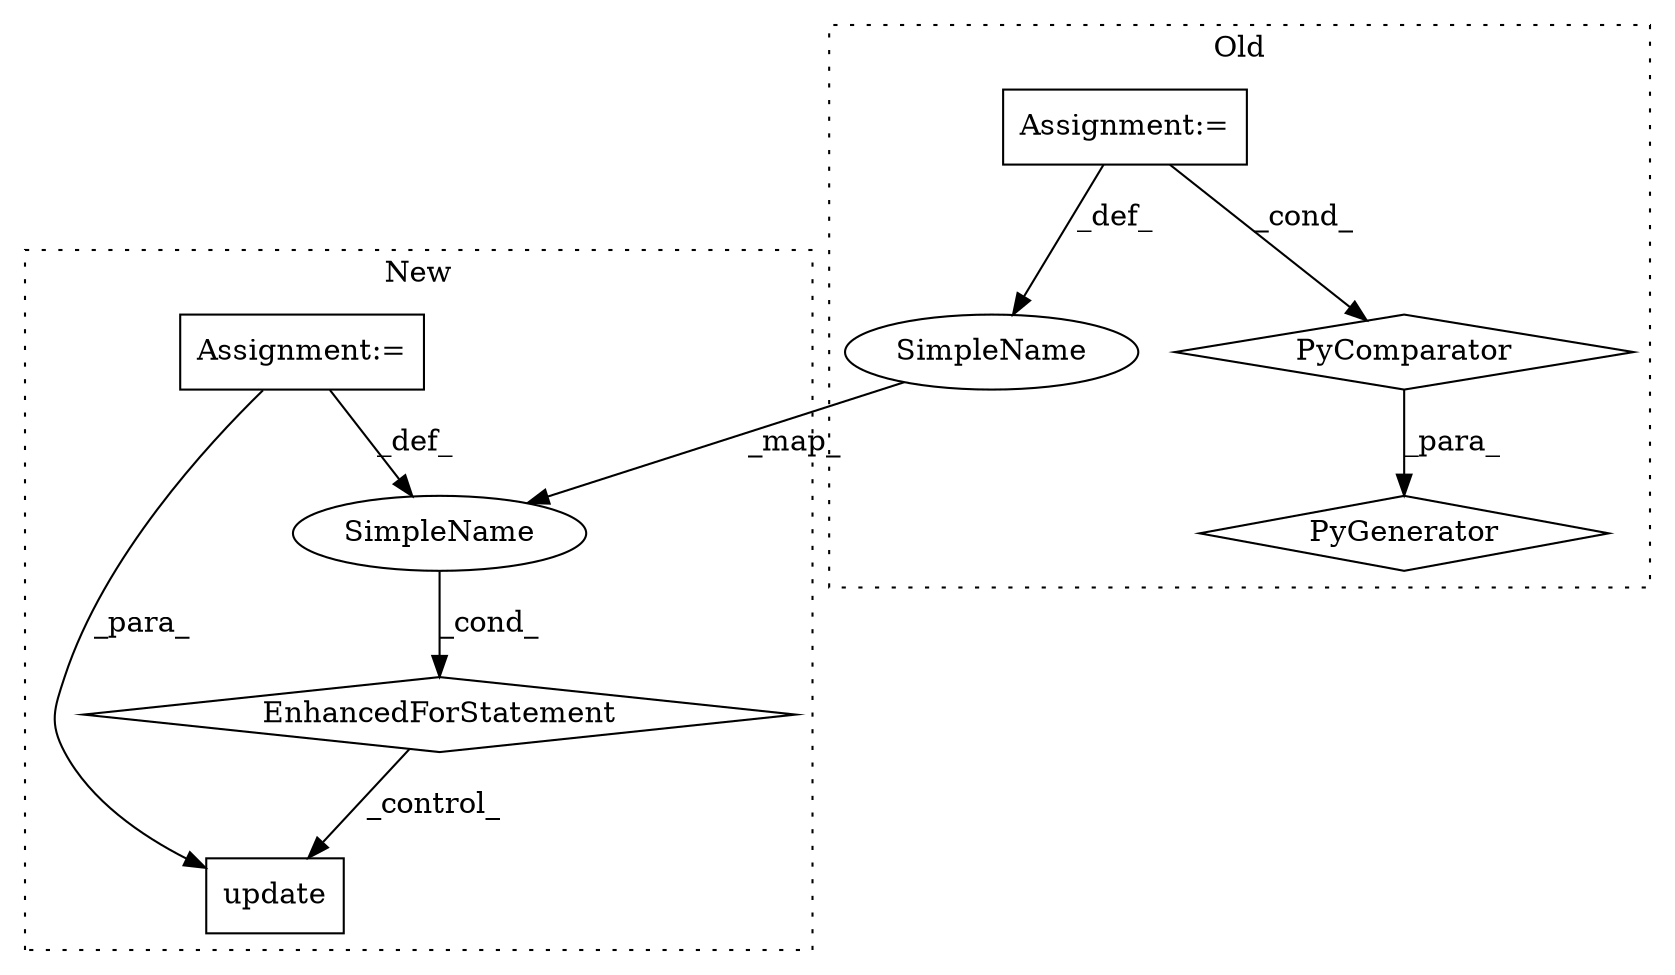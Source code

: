digraph G {
subgraph cluster0 {
1 [label="PyGenerator" a="107" s="2891" l="153" shape="diamond"];
3 [label="PyComparator" a="113" s="2796" l="50" shape="diamond"];
4 [label="Assignment:=" a="7" s="2796" l="50" shape="box"];
8 [label="SimpleName" a="42" s="2799" l="13" shape="ellipse"];
label = "Old";
style="dotted";
}
subgraph cluster1 {
2 [label="update" a="32" s="2671,2709" l="7,1" shape="box"];
5 [label="Assignment:=" a="7" s="2446,2592" l="78,2" shape="box"];
6 [label="EnhancedForStatement" a="70" s="2446,2592" l="78,2" shape="diamond"];
7 [label="SimpleName" a="42" s="2528" l="13" shape="ellipse"];
label = "New";
style="dotted";
}
3 -> 1 [label="_para_"];
4 -> 8 [label="_def_"];
4 -> 3 [label="_cond_"];
5 -> 2 [label="_para_"];
5 -> 7 [label="_def_"];
6 -> 2 [label="_control_"];
7 -> 6 [label="_cond_"];
8 -> 7 [label="_map_"];
}